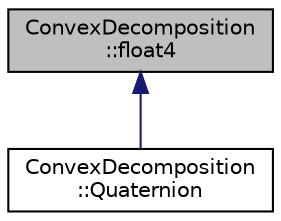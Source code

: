 digraph "ConvexDecomposition::float4"
{
  edge [fontname="Helvetica",fontsize="10",labelfontname="Helvetica",labelfontsize="10"];
  node [fontname="Helvetica",fontsize="10",shape=record];
  Node1 [label="ConvexDecomposition\l::float4",height=0.2,width=0.4,color="black", fillcolor="grey75", style="filled", fontcolor="black"];
  Node1 -> Node2 [dir="back",color="midnightblue",fontsize="10",style="solid"];
  Node2 [label="ConvexDecomposition\l::Quaternion",height=0.2,width=0.4,color="black", fillcolor="white", style="filled",URL="$class_convex_decomposition_1_1_quaternion.html"];
}
